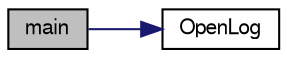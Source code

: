 digraph G
{
  edge [fontname="FreeSans",fontsize="10",labelfontname="FreeSans",labelfontsize="10"];
  node [fontname="FreeSans",fontsize="10",shape=record];
  rankdir=LR;
  Node1 [label="main",height=0.2,width=0.4,color="black", fillcolor="grey75", style="filled" fontcolor="black"];
  Node1 -> Node2 [color="midnightblue",fontsize="10",style="solid"];
  Node2 [label="OpenLog",height=0.2,width=0.4,color="black", fillcolor="white", style="filled",URL="$Log_8h.html#a9c023b7e105c4b174b73e8600cc467d9"];
}
